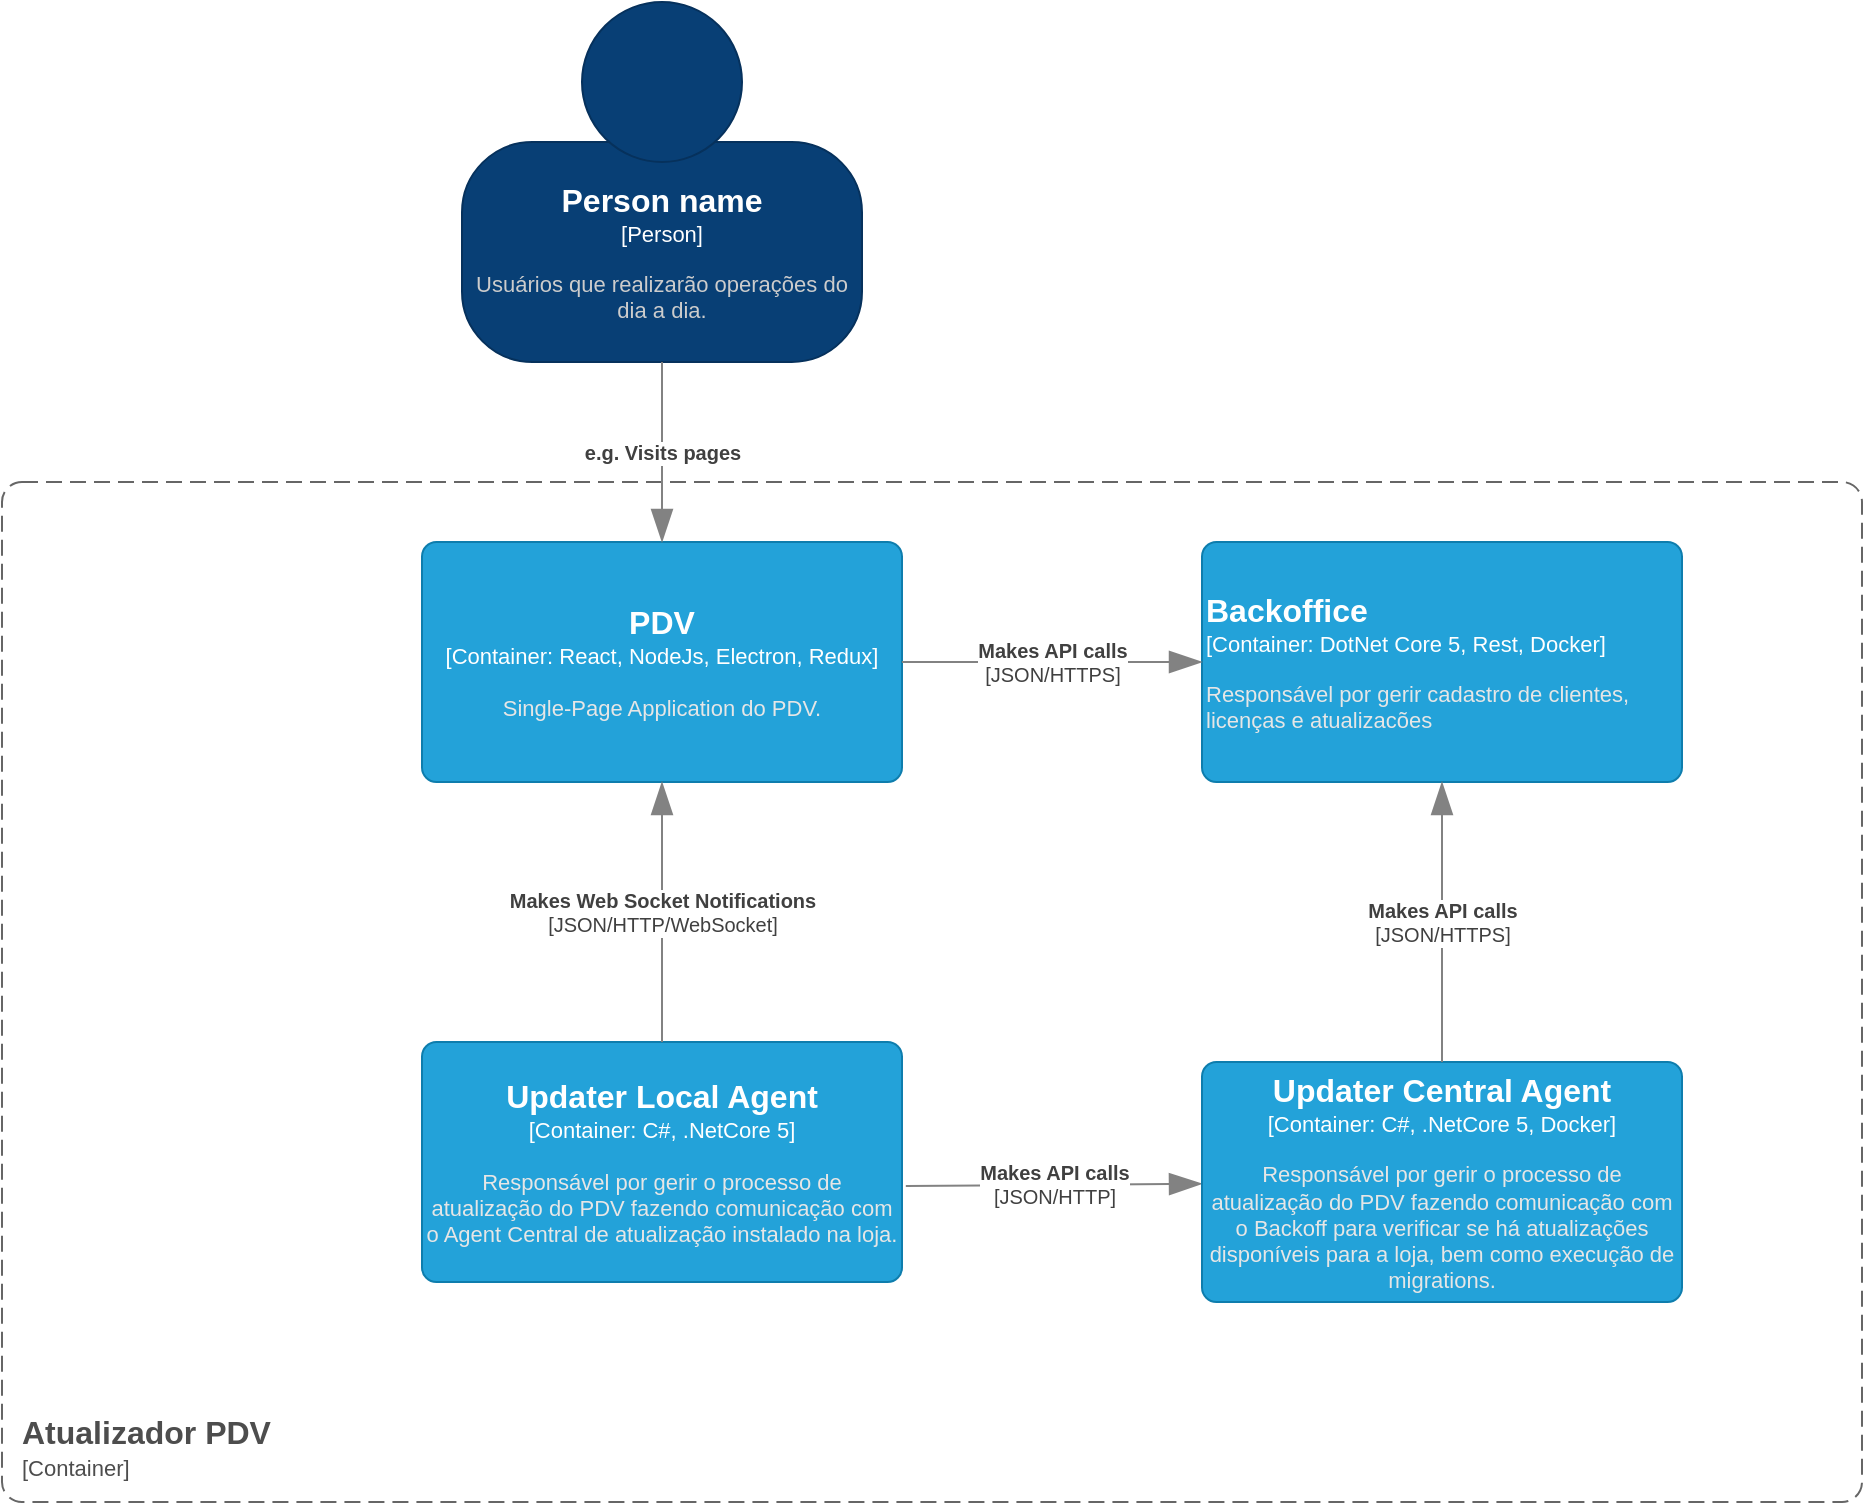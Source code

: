 <mxfile version="14.8.1" type="github">
  <diagram id="Ra6DSvLFJcMObKfpcnIU" name="Page-1">
    <mxGraphModel dx="1969" dy="2723" grid="1" gridSize="10" guides="1" tooltips="1" connect="1" arrows="1" fold="1" page="1" pageScale="1" pageWidth="1200" pageHeight="1920" math="0" shadow="0">
      <root>
        <mxCell id="0" />
        <mxCell id="1" parent="0" />
        <object label="&lt;font style=&quot;font-size: 16px&quot;&gt;&lt;b&gt;%A_NAME%&lt;/b&gt;&lt;/font&gt;&lt;br&gt;&lt;div&gt;&lt;font style=&quot;font-size: 11px&quot;&gt;[Person]&lt;/font&gt;&lt;/div&gt;&lt;div style=&quot;font-size: 10px&quot;&gt;&lt;br&gt;&lt;/div&gt;&lt;div style=&quot;font-size: 11px&quot;&gt;&lt;font color=&quot;#CCCCCC&quot;&gt;%B_DESCRIPTION%&lt;/font&gt;&lt;/div&gt;" A_NAME="Person name" B_DESCRIPTION="Usuários que realizarão operações do dia a dia." placeholders="1" id="KcmYJF3Uc0OTwMoQ4MOy-2">
          <mxCell style="shape=stencil(tZTRUsMgEEW/hsdmCNimr06s/4Fka3aSQAZwWv16STYZRaXjaDuTl3sXTu6SJUzWvlUjMMGNGoDJBybEoDRCJ3fbjb7bjOC8NdGNS1qql3tO+kRa8EUrP4IOZB7xDA3ZPjjbwQmbsADQtOAwTFV5YPw+rpkeWWtrTCSgNT6pfKpHmEIT9/IzwXixpde8LppUzI0DBHBLZnKZePw9OMUW1bXA5a3AvBDpWZTXI98MXP2DLOvo5IZG1k9Kd8/OvpjmxzxzxU0Tm/nmVWbO13tQrnPvtMe35fZIcfkUjtj3dCNyDWVix63WwYV+oO9x9PDRze7LCCfd7NNmVvn32N/SzS79XmbjHQ==);whiteSpace=wrap;html=1;rounded=1;fontColor=#ffffff;arcSize=30;allowArrows=0;rotatable=0;spacingTop=70;aspect=fixed;editable=1;metaEdit=1;resizable=0;strokeColor=#06315C;fillColor=#083F75;recursiveResize=0;expand=0;" parent="1" vertex="1">
            <mxGeometry x="340" y="-100" width="200" height="180" as="geometry" />
          </mxCell>
        </object>
        <object label="&lt;div style=&quot;font-size: 16px&quot; align=&quot;left&quot;&gt;&lt;font style=&quot;font-size: 16px&quot; color=&quot;#4D4D4D&quot;&gt;&lt;b&gt;%A_NAME%&lt;br&gt;&lt;/b&gt;&lt;/font&gt;&lt;/div&gt;&lt;div align=&quot;left&quot;&gt;&lt;font style=&quot;font-size: 11px&quot; color=&quot;#4D4D4D&quot;&gt;[Container]&lt;/font&gt;&lt;/div&gt;" placeholders="1" A_NAME="Atualizador PDV" id="KcmYJF3Uc0OTwMoQ4MOy-3">
          <mxCell style="rounded=1;whiteSpace=wrap;html=1;dashed=1;arcSize=20;fillColor=none;strokeColor=#666666;fontColor=#333333;labelBackgroundColor=none;align=left;verticalAlign=bottom;labelBorderColor=none;spacingTop=0;spacing=10;dashPattern=8 4;metaEdit=1;rotatable=0;perimeter=rectanglePerimeter;noLabel=0;labelPadding=0;allowArrows=0;connectable=0;expand=0;recursiveResize=0;editable=1;pointerEvents=0;absoluteArcSize=1;" parent="1" vertex="1">
            <mxGeometry x="110" y="140" width="930" height="510" as="geometry" />
          </mxCell>
        </object>
        <object label="&lt;font style=&quot;font-size: 16px&quot;&gt;&lt;b&gt;&lt;font style=&quot;font-size: 16px&quot;&gt;&lt;span&gt;%A_NAME%&lt;/span&gt;&lt;/font&gt;&lt;/b&gt;&lt;/font&gt;&lt;br&gt;&lt;div&gt;&lt;font style=&quot;font-size: 11px&quot;&gt;[Container: %B_TECHNOLOGY%]&lt;/font&gt;&lt;/div&gt;&lt;div style=&quot;font-size: 10px&quot;&gt;&lt;br&gt;&lt;/div&gt;&lt;div style=&quot;font-size: 11px&quot;&gt;&lt;font color=&quot;#E6E6E6&quot;&gt;%C_DESCRIPTION%&lt;/font&gt;&lt;/div&gt;" placeholders="1" A_NAME="PDV" C_DESCRIPTION="Single-Page Application do PDV." B_TECHNOLOGY="React, NodeJs, Electron, Redux" id="KcmYJF3Uc0OTwMoQ4MOy-4">
          <mxCell style="rounded=1;whiteSpace=wrap;html=1;fontColor=#ffffff;arcSize=6;metaEdit=1;points=[[0.25,0,0],[0.5,0,0],[0.75,0,0],[1,0.25,0],[1,0.5,0],[1,0.75,0],[0.75,1,0],[0.5,1,0],[0.25,1,0],[0,0.75,0],[0,0.5,0],[0,0.25,0]];resizable=0;editable=1;movableLabel=0;allowArrows=0;rotatable=0;autosize=0;fillColor=#23A2D9;strokeColor=#0E7DAD;expand=0;recursiveResize=0;" parent="1" vertex="1">
            <mxGeometry x="320" y="170" width="240" height="120" as="geometry" />
          </mxCell>
        </object>
        <object label="&lt;font style=&quot;font-size: 16px&quot;&gt;&lt;b&gt;&lt;font style=&quot;font-size: 16px&quot;&gt;&lt;span&gt;%A_NAME%&lt;/span&gt;&lt;/font&gt;&lt;/b&gt;&lt;/font&gt;&lt;br&gt;&lt;div&gt;&lt;font style=&quot;font-size: 11px&quot;&gt;[Container: %B_TECHNOLOGY%]&lt;/font&gt;&lt;/div&gt;&lt;div style=&quot;font-size: 10px&quot;&gt;&lt;br&gt;&lt;/div&gt;&lt;div style=&quot;font-size: 11px&quot;&gt;&lt;font color=&quot;#E6E6E6&quot;&gt;%C_DESCRIPTION%&lt;/font&gt;&lt;/div&gt;" placeholders="1" A_NAME="Updater Local Agent" C_DESCRIPTION="Responsável por gerir o processo de atualização do PDV fazendo comunicação com o Agent Central de atualização instalado na loja." B_TECHNOLOGY="C#, .NetCore 5" id="KcmYJF3Uc0OTwMoQ4MOy-5">
          <mxCell style="rounded=1;whiteSpace=wrap;html=1;fontColor=#ffffff;arcSize=6;metaEdit=1;points=[[0.25,0,0],[0.5,0,0],[0.75,0,0],[1,0.25,0],[1,0.5,0],[1,0.75,0],[0.75,1,0],[0.5,1,0],[0.25,1,0],[0,0.75,0],[0,0.5,0],[0,0.25,0]];resizable=0;editable=1;movableLabel=0;allowArrows=0;rotatable=0;autosize=0;fillColor=#23A2D9;strokeColor=#0E7DAD;expand=0;recursiveResize=0;" parent="1" vertex="1">
            <mxGeometry x="320" y="420" width="240" height="120" as="geometry" />
          </mxCell>
        </object>
        <object label="&lt;div&gt;&lt;b&gt;%A_DESCRIPTION%&lt;/b&gt;&lt;br&gt;&lt;/div&gt;&lt;div&gt;[%B_TECHNOLOGY%]&lt;/div&gt;" placeholders="1" A_DESCRIPTION="Makes API calls" B_TECHNOLOGY="JSON/HTTP" id="KcmYJF3Uc0OTwMoQ4MOy-8">
          <mxCell style="endArrow=blockThin;html=1;fontSize=10;fontColor=#404040;strokeWidth=1;endFill=1;strokeColor=#828282;elbow=vertical;metaEdit=1;endSize=14;startSize=14;jumpStyle=arc;jumpSize=16;exitX=1.008;exitY=0.6;exitDx=0;exitDy=0;exitPerimeter=0;" parent="1" source="KcmYJF3Uc0OTwMoQ4MOy-5" target="KcmYJF3Uc0OTwMoQ4MOy-9" edge="1">
            <mxGeometry width="50" height="50" relative="1" as="geometry">
              <mxPoint x="430" y="420" as="sourcePoint" />
              <mxPoint x="670" y="420" as="targetPoint" />
            </mxGeometry>
          </mxCell>
        </object>
        <object label="&lt;font style=&quot;font-size: 16px&quot;&gt;&lt;b&gt;&lt;font style=&quot;font-size: 16px&quot;&gt;&lt;span&gt;%A_NAME%&lt;/span&gt;&lt;/font&gt;&lt;/b&gt;&lt;/font&gt;&lt;br&gt;&lt;div&gt;&lt;font style=&quot;font-size: 11px&quot;&gt;[Container: %B_TECHNOLOGY%]&lt;/font&gt;&lt;/div&gt;&lt;div style=&quot;font-size: 10px&quot;&gt;&lt;br&gt;&lt;/div&gt;&lt;div style=&quot;font-size: 11px&quot;&gt;&lt;font color=&quot;#E6E6E6&quot;&gt;%C_DESCRIPTION%&lt;/font&gt;&lt;/div&gt;" placeholders="1" A_NAME="Updater Central Agent" C_DESCRIPTION="Responsável por gerir o processo de atualização do PDV fazendo comunicação com o Backoff para verificar se há atualizações disponíveis para a loja, bem como execução de migrations." B_TECHNOLOGY="C#, .NetCore 5, Docker" id="KcmYJF3Uc0OTwMoQ4MOy-9">
          <mxCell style="rounded=1;whiteSpace=wrap;html=1;fontColor=#ffffff;arcSize=6;metaEdit=1;points=[[0.25,0,0],[0.5,0,0],[0.75,0,0],[1,0.25,0],[1,0.5,0],[1,0.75,0],[0.75,1,0],[0.5,1,0],[0.25,1,0],[0,0.75,0],[0,0.5,0],[0,0.25,0]];resizable=0;editable=1;movableLabel=0;allowArrows=0;rotatable=0;autosize=0;fillColor=#23A2D9;strokeColor=#0E7DAD;expand=0;recursiveResize=0;" parent="1" vertex="1">
            <mxGeometry x="710" y="430" width="240" height="120" as="geometry" />
          </mxCell>
        </object>
        <object label="&lt;div&gt;&lt;b&gt;%A_DESCRIPTION%&lt;/b&gt;&lt;br&gt;&lt;/div&gt;&lt;div&gt;[%B_TECHNOLOGY%]&lt;/div&gt;" placeholders="1" A_DESCRIPTION="Makes Web Socket Notifications" B_TECHNOLOGY="JSON/HTTP/WebSocket" id="KcmYJF3Uc0OTwMoQ4MOy-10">
          <mxCell style="endArrow=blockThin;html=1;fontSize=10;fontColor=#404040;strokeWidth=1;endFill=1;strokeColor=#828282;elbow=vertical;metaEdit=1;endSize=14;startSize=14;jumpStyle=arc;jumpSize=16;exitX=0.5;exitY=0;exitDx=0;exitDy=0;exitPerimeter=0;entryX=0.5;entryY=1;entryDx=0;entryDy=0;entryPerimeter=0;" parent="1" source="KcmYJF3Uc0OTwMoQ4MOy-5" target="KcmYJF3Uc0OTwMoQ4MOy-4" edge="1">
            <mxGeometry width="50" height="50" relative="1" as="geometry">
              <mxPoint x="270" y="320" as="sourcePoint" />
              <mxPoint x="510" y="320" as="targetPoint" />
            </mxGeometry>
          </mxCell>
        </object>
        <object label="&lt;div&gt;&lt;b&gt;%A_DESCRIPTION%&lt;/b&gt;&lt;br&gt;&lt;/div&gt;" placeholders="1" A_DESCRIPTION="e.g. Visits pages" id="KcmYJF3Uc0OTwMoQ4MOy-12">
          <mxCell style="endArrow=blockThin;html=1;fontSize=10;fontColor=#404040;strokeWidth=1;endFill=1;strokeColor=#828282;elbow=vertical;metaEdit=1;backgroundOutline=0;editable=1;endSize=14;startSize=14;jumpStyle=arc;jumpSize=16;fontFamily=Helvetica;exitX=0.5;exitY=1;exitDx=0;exitDy=0;entryX=0.5;entryY=0;entryDx=0;entryDy=0;entryPerimeter=0;" parent="1" source="KcmYJF3Uc0OTwMoQ4MOy-2" target="KcmYJF3Uc0OTwMoQ4MOy-4" edge="1">
            <mxGeometry width="50" height="50" relative="1" as="geometry">
              <mxPoint x="710" y="90" as="sourcePoint" />
              <mxPoint x="950" y="90" as="targetPoint" />
            </mxGeometry>
          </mxCell>
        </object>
        <object label="&lt;font style=&quot;font-size: 16px&quot;&gt;&lt;b&gt;&lt;font style=&quot;font-size: 16px&quot;&gt;&lt;span&gt;%A_NAME%&lt;/span&gt;&lt;/font&gt;&lt;/b&gt;&lt;/font&gt;&lt;br&gt;&lt;div&gt;&lt;font style=&quot;font-size: 11px&quot;&gt;[Container: %B_TECHNOLOGY%]&lt;/font&gt;&lt;/div&gt;&lt;div style=&quot;font-size: 10px&quot;&gt;&lt;br&gt;&lt;/div&gt;&lt;div style=&quot;font-size: 11px&quot;&gt;&lt;font color=&quot;#E6E6E6&quot;&gt;%C_DESCRIPTION%&lt;/font&gt;&lt;/div&gt;" placeholders="1" A_NAME="Backoffice" C_DESCRIPTION="Responsável por gerir cadastro de clientes, licenças e atualizacões" B_TECHNOLOGY="DotNet Core 5, Rest, Docker" id="KcmYJF3Uc0OTwMoQ4MOy-13">
          <mxCell style="rounded=1;whiteSpace=wrap;html=1;fontColor=#ffffff;arcSize=6;metaEdit=1;points=[[0.25,0,0],[0.5,0,0],[0.75,0,0],[1,0.25,0],[1,0.5,0],[1,0.75,0],[0.75,1,0],[0.5,1,0],[0.25,1,0],[0,0.75,0],[0,0.5,0],[0,0.25,0]];resizable=0;editable=1;movableLabel=0;allowArrows=0;rotatable=0;autosize=0;fillColor=#23A2D9;strokeColor=#0E7DAD;expand=0;recursiveResize=0;align=left;" parent="1" vertex="1">
            <mxGeometry x="710" y="170" width="240" height="120" as="geometry" />
          </mxCell>
        </object>
        <object label="&lt;div&gt;&lt;b&gt;%A_DESCRIPTION%&lt;/b&gt;&lt;br&gt;&lt;/div&gt;&lt;div&gt;[%B_TECHNOLOGY%]&lt;/div&gt;" placeholders="1" A_DESCRIPTION="Makes API calls" B_TECHNOLOGY="JSON/HTTPS" id="KcmYJF3Uc0OTwMoQ4MOy-15">
          <mxCell style="endArrow=blockThin;html=1;fontSize=10;fontColor=#404040;strokeWidth=1;endFill=1;strokeColor=#828282;elbow=vertical;metaEdit=1;endSize=14;startSize=14;jumpStyle=arc;jumpSize=16;exitX=1;exitY=0.5;exitDx=0;exitDy=0;exitPerimeter=0;entryX=0;entryY=0.5;entryDx=0;entryDy=0;entryPerimeter=0;" parent="1" source="KcmYJF3Uc0OTwMoQ4MOy-4" target="KcmYJF3Uc0OTwMoQ4MOy-13" edge="1">
            <mxGeometry width="50" height="50" relative="1" as="geometry">
              <mxPoint x="720" y="240" as="sourcePoint" />
              <mxPoint x="990" y="239.5" as="targetPoint" />
            </mxGeometry>
          </mxCell>
        </object>
        <object label="&lt;div&gt;&lt;b&gt;%A_DESCRIPTION%&lt;/b&gt;&lt;br&gt;&lt;/div&gt;&lt;div&gt;[%B_TECHNOLOGY%]&lt;/div&gt;" placeholders="1" A_DESCRIPTION="Makes API calls" B_TECHNOLOGY="JSON/HTTPS" id="KcmYJF3Uc0OTwMoQ4MOy-16">
          <mxCell style="endArrow=blockThin;html=1;fontSize=10;fontColor=#404040;strokeWidth=1;endFill=1;strokeColor=#828282;elbow=vertical;metaEdit=1;endSize=14;startSize=14;jumpStyle=arc;jumpSize=16;exitX=0.5;exitY=0;exitDx=0;exitDy=0;exitPerimeter=0;entryX=0.5;entryY=1;entryDx=0;entryDy=0;entryPerimeter=0;" parent="1" source="KcmYJF3Uc0OTwMoQ4MOy-9" target="KcmYJF3Uc0OTwMoQ4MOy-13" edge="1">
            <mxGeometry width="50" height="50" relative="1" as="geometry">
              <mxPoint x="860" y="390" as="sourcePoint" />
              <mxPoint x="1060" y="390" as="targetPoint" />
            </mxGeometry>
          </mxCell>
        </object>
      </root>
    </mxGraphModel>
  </diagram>
</mxfile>
